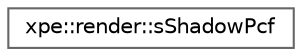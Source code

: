 digraph "Graphical Class Hierarchy"
{
 // LATEX_PDF_SIZE
  bgcolor="transparent";
  edge [fontname=Helvetica,fontsize=10,labelfontname=Helvetica,labelfontsize=10];
  node [fontname=Helvetica,fontsize=10,shape=box,height=0.2,width=0.4];
  rankdir="LR";
  Node0 [id="Node000000",label="xpe::render::sShadowPcf",height=0.2,width=0.4,color="grey40", fillcolor="white", style="filled",URL="$structxpe_1_1render_1_1s_shadow_pcf.html",tooltip=" "];
}
